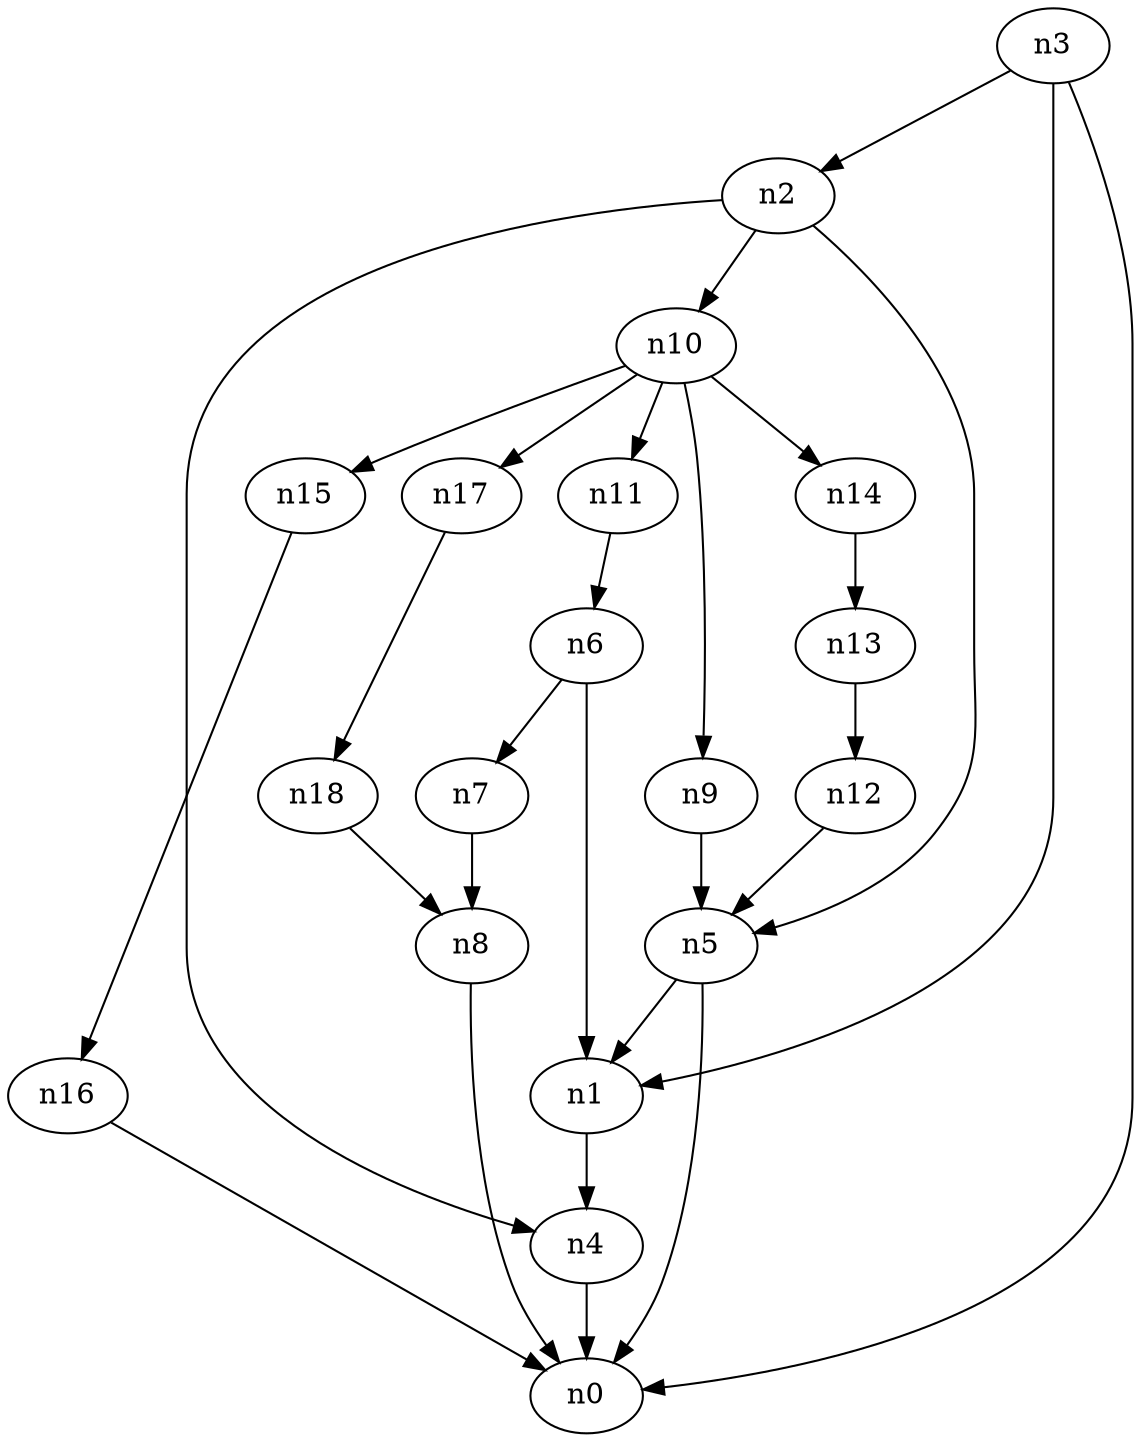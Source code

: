digraph G {
	n1 -> n4	 [_graphml_id=e4];
	n2 -> n4	 [_graphml_id=e7];
	n2 -> n5	 [_graphml_id=e8];
	n2 -> n10	 [_graphml_id=e15];
	n3 -> n0	 [_graphml_id=e0];
	n3 -> n1	 [_graphml_id=e3];
	n3 -> n2	 [_graphml_id=e6];
	n4 -> n0	 [_graphml_id=e1];
	n5 -> n0	 [_graphml_id=e2];
	n5 -> n1	 [_graphml_id=e5];
	n6 -> n1	 [_graphml_id=e9];
	n6 -> n7	 [_graphml_id=e10];
	n7 -> n8	 [_graphml_id=e11];
	n8 -> n0	 [_graphml_id=e12];
	n9 -> n5	 [_graphml_id=e13];
	n10 -> n9	 [_graphml_id=e14];
	n10 -> n11	 [_graphml_id=e17];
	n10 -> n14	 [_graphml_id=e21];
	n10 -> n15	 [_graphml_id=e22];
	n10 -> n17	 [_graphml_id=e25];
	n11 -> n6	 [_graphml_id=e16];
	n12 -> n5	 [_graphml_id=e18];
	n13 -> n12	 [_graphml_id=e19];
	n14 -> n13	 [_graphml_id=e20];
	n15 -> n16	 [_graphml_id=e23];
	n16 -> n0	 [_graphml_id=e24];
	n17 -> n18	 [_graphml_id=e26];
	n18 -> n8	 [_graphml_id=e27];
}
